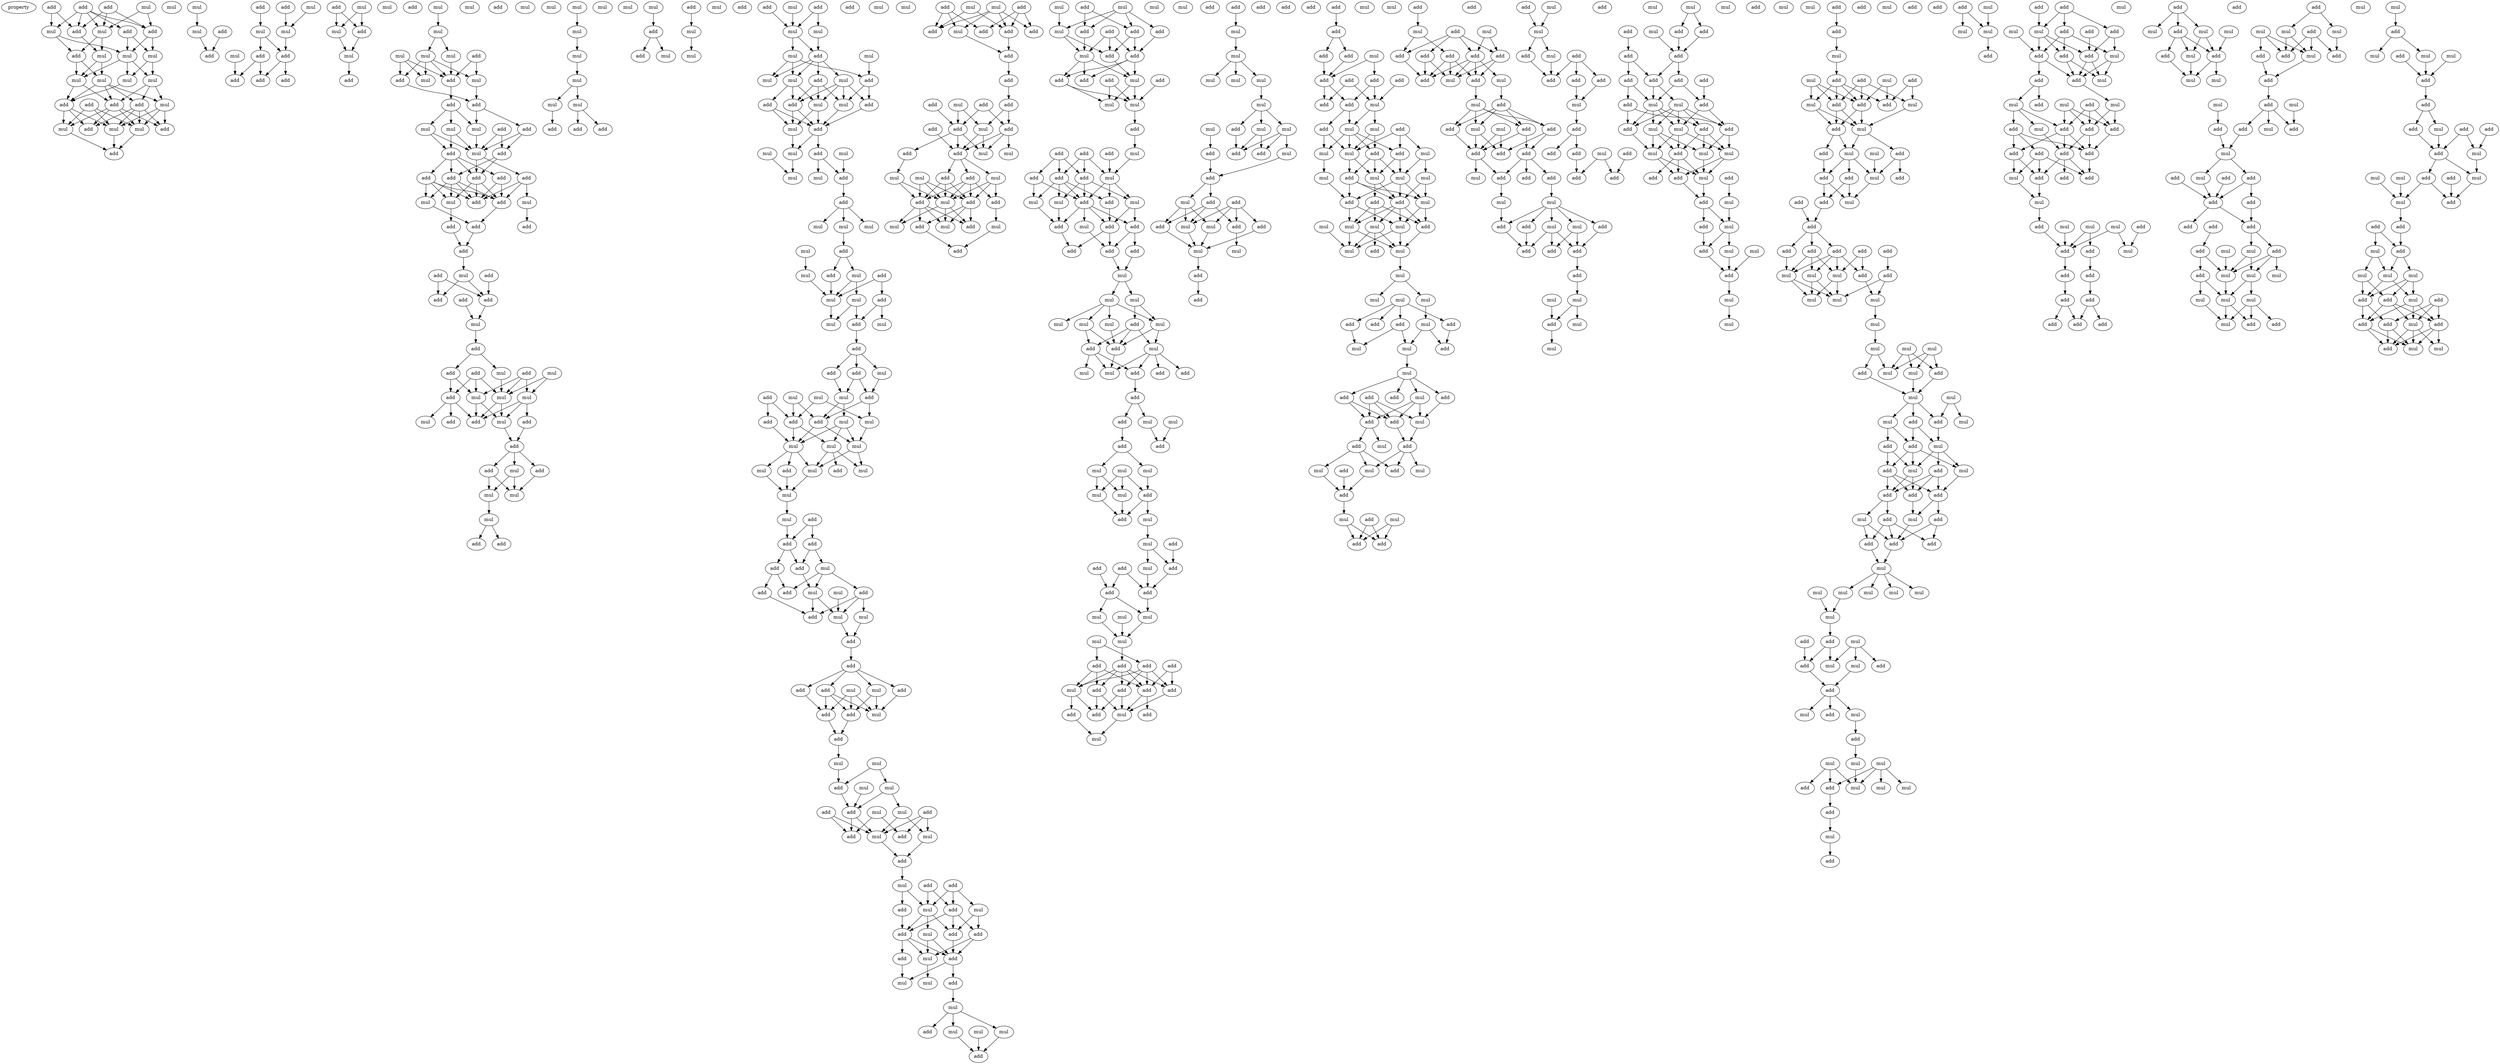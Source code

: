 digraph {
    node [fontcolor=black]
    property [mul=2,lf=1.8]
    0 [ label = mul ];
    1 [ label = mul ];
    2 [ label = add ];
    3 [ label = add ];
    4 [ label = add ];
    5 [ label = mul ];
    6 [ label = mul ];
    7 [ label = add ];
    8 [ label = add ];
    9 [ label = add ];
    10 [ label = add ];
    11 [ label = mul ];
    12 [ label = mul ];
    13 [ label = mul ];
    14 [ label = mul ];
    15 [ label = mul ];
    16 [ label = mul ];
    17 [ label = mul ];
    18 [ label = add ];
    19 [ label = add ];
    20 [ label = add ];
    21 [ label = mul ];
    22 [ label = add ];
    23 [ label = mul ];
    24 [ label = mul ];
    25 [ label = add ];
    26 [ label = mul ];
    27 [ label = add ];
    28 [ label = add ];
    29 [ label = mul ];
    30 [ label = add ];
    31 [ label = mul ];
    32 [ label = add ];
    33 [ label = mul ];
    34 [ label = add ];
    35 [ label = add ];
    36 [ label = mul ];
    37 [ label = mul ];
    38 [ label = add ];
    39 [ label = mul ];
    40 [ label = add ];
    41 [ label = add ];
    42 [ label = add ];
    43 [ label = add ];
    44 [ label = add ];
    45 [ label = mul ];
    46 [ label = mul ];
    47 [ label = add ];
    48 [ label = mul ];
    49 [ label = add ];
    50 [ label = mul ];
    51 [ label = add ];
    52 [ label = mul ];
    53 [ label = mul ];
    54 [ label = add ];
    55 [ label = mul ];
    56 [ label = mul ];
    57 [ label = mul ];
    58 [ label = add ];
    59 [ label = mul ];
    60 [ label = mul ];
    61 [ label = add ];
    62 [ label = add ];
    63 [ label = add ];
    64 [ label = mul ];
    65 [ label = mul ];
    66 [ label = add ];
    67 [ label = add ];
    68 [ label = mul ];
    69 [ label = add ];
    70 [ label = mul ];
    71 [ label = add ];
    72 [ label = add ];
    73 [ label = add ];
    74 [ label = add ];
    75 [ label = add ];
    76 [ label = add ];
    77 [ label = mul ];
    78 [ label = add ];
    79 [ label = mul ];
    80 [ label = mul ];
    81 [ label = add ];
    82 [ label = add ];
    83 [ label = add ];
    84 [ label = add ];
    85 [ label = add ];
    86 [ label = add ];
    87 [ label = add ];
    88 [ label = mul ];
    89 [ label = mul ];
    90 [ label = add ];
    91 [ label = add ];
    92 [ label = add ];
    93 [ label = add ];
    94 [ label = mul ];
    95 [ label = add ];
    96 [ label = add ];
    97 [ label = mul ];
    98 [ label = mul ];
    99 [ label = add ];
    100 [ label = add ];
    101 [ label = mul ];
    102 [ label = add ];
    103 [ label = mul ];
    104 [ label = mul ];
    105 [ label = add ];
    106 [ label = mul ];
    107 [ label = mul ];
    108 [ label = add ];
    109 [ label = add ];
    110 [ label = add ];
    111 [ label = add ];
    112 [ label = add ];
    113 [ label = mul ];
    114 [ label = mul ];
    115 [ label = mul ];
    116 [ label = mul ];
    117 [ label = mul ];
    118 [ label = add ];
    119 [ label = mul ];
    120 [ label = mul ];
    121 [ label = add ];
    122 [ label = mul ];
    123 [ label = mul ];
    124 [ label = mul ];
    125 [ label = mul ];
    126 [ label = mul ];
    127 [ label = add ];
    128 [ label = mul ];
    129 [ label = mul ];
    130 [ label = add ];
    131 [ label = add ];
    132 [ label = mul ];
    133 [ label = add ];
    134 [ label = add ];
    135 [ label = mul ];
    136 [ label = add ];
    137 [ label = mul ];
    138 [ label = mul ];
    139 [ label = mul ];
    140 [ label = add ];
    141 [ label = mul ];
    142 [ label = add ];
    143 [ label = add ];
    144 [ label = mul ];
    145 [ label = mul ];
    146 [ label = mul ];
    147 [ label = mul ];
    148 [ label = add ];
    149 [ label = mul ];
    150 [ label = mul ];
    151 [ label = add ];
    152 [ label = add ];
    153 [ label = mul ];
    154 [ label = add ];
    155 [ label = mul ];
    156 [ label = add ];
    157 [ label = mul ];
    158 [ label = add ];
    159 [ label = add ];
    160 [ label = mul ];
    161 [ label = mul ];
    162 [ label = mul ];
    163 [ label = mul ];
    164 [ label = add ];
    165 [ label = mul ];
    166 [ label = add ];
    167 [ label = add ];
    168 [ label = mul ];
    169 [ label = add ];
    170 [ label = mul ];
    171 [ label = mul ];
    172 [ label = mul ];
    173 [ label = mul ];
    174 [ label = mul ];
    175 [ label = add ];
    176 [ label = mul ];
    177 [ label = add ];
    178 [ label = mul ];
    179 [ label = add ];
    180 [ label = mul ];
    181 [ label = mul ];
    182 [ label = add ];
    183 [ label = mul ];
    184 [ label = mul ];
    185 [ label = add ];
    186 [ label = mul ];
    187 [ label = add ];
    188 [ label = add ];
    189 [ label = add ];
    190 [ label = mul ];
    191 [ label = mul ];
    192 [ label = add ];
    193 [ label = add ];
    194 [ label = mul ];
    195 [ label = mul ];
    196 [ label = mul ];
    197 [ label = add ];
    198 [ label = add ];
    199 [ label = add ];
    200 [ label = mul ];
    201 [ label = mul ];
    202 [ label = mul ];
    203 [ label = mul ];
    204 [ label = add ];
    205 [ label = add ];
    206 [ label = mul ];
    207 [ label = mul ];
    208 [ label = mul ];
    209 [ label = mul ];
    210 [ label = mul ];
    211 [ label = add ];
    212 [ label = add ];
    213 [ label = add ];
    214 [ label = add ];
    215 [ label = add ];
    216 [ label = mul ];
    217 [ label = mul ];
    218 [ label = add ];
    219 [ label = add ];
    220 [ label = mul ];
    221 [ label = add ];
    222 [ label = add ];
    223 [ label = mul ];
    224 [ label = mul ];
    225 [ label = add ];
    226 [ label = add ];
    227 [ label = add ];
    228 [ label = mul ];
    229 [ label = mul ];
    230 [ label = add ];
    231 [ label = add ];
    232 [ label = mul ];
    233 [ label = add ];
    234 [ label = add ];
    235 [ label = add ];
    236 [ label = mul ];
    237 [ label = mul ];
    238 [ label = mul ];
    239 [ label = add ];
    240 [ label = mul ];
    241 [ label = mul ];
    242 [ label = add ];
    243 [ label = add ];
    244 [ label = mul ];
    245 [ label = add ];
    246 [ label = add ];
    247 [ label = add ];
    248 [ label = mul ];
    249 [ label = mul ];
    250 [ label = add ];
    251 [ label = add ];
    252 [ label = mul ];
    253 [ label = add ];
    254 [ label = mul ];
    255 [ label = mul ];
    256 [ label = add ];
    257 [ label = add ];
    258 [ label = add ];
    259 [ label = mul ];
    260 [ label = add ];
    261 [ label = add ];
    262 [ label = mul ];
    263 [ label = add ];
    264 [ label = add ];
    265 [ label = add ];
    266 [ label = mul ];
    267 [ label = mul ];
    268 [ label = mul ];
    269 [ label = mul ];
    270 [ label = add ];
    271 [ label = mul ];
    272 [ label = mul ];
    273 [ label = add ];
    274 [ label = add ];
    275 [ label = mul ];
    276 [ label = mul ];
    277 [ label = add ];
    278 [ label = mul ];
    279 [ label = add ];
    280 [ label = add ];
    281 [ label = add ];
    282 [ label = add ];
    283 [ label = add ];
    284 [ label = add ];
    285 [ label = add ];
    286 [ label = add ];
    287 [ label = mul ];
    288 [ label = add ];
    289 [ label = add ];
    290 [ label = add ];
    291 [ label = add ];
    292 [ label = mul ];
    293 [ label = add ];
    294 [ label = mul ];
    295 [ label = add ];
    296 [ label = mul ];
    297 [ label = mul ];
    298 [ label = add ];
    299 [ label = mul ];
    300 [ label = mul ];
    301 [ label = add ];
    302 [ label = add ];
    303 [ label = add ];
    304 [ label = add ];
    305 [ label = mul ];
    306 [ label = mul ];
    307 [ label = mul ];
    308 [ label = add ];
    309 [ label = add ];
    310 [ label = mul ];
    311 [ label = add ];
    312 [ label = add ];
    313 [ label = mul ];
    314 [ label = mul ];
    315 [ label = add ];
    316 [ label = mul ];
    317 [ label = add ];
    318 [ label = add ];
    319 [ label = add ];
    320 [ label = add ];
    321 [ label = mul ];
    322 [ label = add ];
    323 [ label = add ];
    324 [ label = mul ];
    325 [ label = add ];
    326 [ label = add ];
    327 [ label = add ];
    328 [ label = mul ];
    329 [ label = mul ];
    330 [ label = add ];
    331 [ label = add ];
    332 [ label = add ];
    333 [ label = mul ];
    334 [ label = add ];
    335 [ label = add ];
    336 [ label = add ];
    337 [ label = add ];
    338 [ label = mul ];
    339 [ label = mul ];
    340 [ label = mul ];
    341 [ label = add ];
    342 [ label = mul ];
    343 [ label = add ];
    344 [ label = add ];
    345 [ label = add ];
    346 [ label = mul ];
    347 [ label = add ];
    348 [ label = add ];
    349 [ label = add ];
    350 [ label = add ];
    351 [ label = mul ];
    352 [ label = mul ];
    353 [ label = mul ];
    354 [ label = mul ];
    355 [ label = mul ];
    356 [ label = mul ];
    357 [ label = mul ];
    358 [ label = add ];
    359 [ label = add ];
    360 [ label = add ];
    361 [ label = mul ];
    362 [ label = add ];
    363 [ label = add ];
    364 [ label = add ];
    365 [ label = mul ];
    366 [ label = mul ];
    367 [ label = add ];
    368 [ label = mul ];
    369 [ label = mul ];
    370 [ label = mul ];
    371 [ label = mul ];
    372 [ label = add ];
    373 [ label = add ];
    374 [ label = add ];
    375 [ label = mul ];
    376 [ label = mul ];
    377 [ label = mul ];
    378 [ label = mul ];
    379 [ label = mul ];
    380 [ label = add ];
    381 [ label = mul ];
    382 [ label = add ];
    383 [ label = add ];
    384 [ label = mul ];
    385 [ label = add ];
    386 [ label = mul ];
    387 [ label = add ];
    388 [ label = add ];
    389 [ label = add ];
    390 [ label = add ];
    391 [ label = mul ];
    392 [ label = add ];
    393 [ label = mul ];
    394 [ label = mul ];
    395 [ label = mul ];
    396 [ label = mul ];
    397 [ label = add ];
    398 [ label = add ];
    399 [ label = add ];
    400 [ label = add ];
    401 [ label = add ];
    402 [ label = add ];
    403 [ label = mul ];
    404 [ label = add ];
    405 [ label = add ];
    406 [ label = add ];
    407 [ label = add ];
    408 [ label = add ];
    409 [ label = mul ];
    410 [ label = add ];
    411 [ label = mul ];
    412 [ label = mul ];
    413 [ label = mul ];
    414 [ label = add ];
    415 [ label = mul ];
    416 [ label = mul ];
    417 [ label = add ];
    418 [ label = mul ];
    419 [ label = mul ];
    420 [ label = mul ];
    421 [ label = add ];
    422 [ label = mul ];
    423 [ label = mul ];
    424 [ label = mul ];
    425 [ label = add ];
    426 [ label = add ];
    427 [ label = add ];
    428 [ label = add ];
    429 [ label = add ];
    430 [ label = add ];
    431 [ label = mul ];
    432 [ label = add ];
    433 [ label = mul ];
    434 [ label = add ];
    435 [ label = add ];
    436 [ label = add ];
    437 [ label = mul ];
    438 [ label = mul ];
    439 [ label = mul ];
    440 [ label = add ];
    441 [ label = add ];
    442 [ label = add ];
    443 [ label = add ];
    444 [ label = add ];
    445 [ label = add ];
    446 [ label = mul ];
    447 [ label = add ];
    448 [ label = add ];
    449 [ label = add ];
    450 [ label = add ];
    451 [ label = add ];
    452 [ label = add ];
    453 [ label = mul ];
    454 [ label = add ];
    455 [ label = mul ];
    456 [ label = add ];
    457 [ label = mul ];
    458 [ label = mul ];
    459 [ label = mul ];
    460 [ label = add ];
    461 [ label = add ];
    462 [ label = mul ];
    463 [ label = add ];
    464 [ label = mul ];
    465 [ label = mul ];
    466 [ label = mul ];
    467 [ label = mul ];
    468 [ label = add ];
    469 [ label = add ];
    470 [ label = add ];
    471 [ label = mul ];
    472 [ label = mul ];
    473 [ label = mul ];
    474 [ label = mul ];
    475 [ label = mul ];
    476 [ label = add ];
    477 [ label = mul ];
    478 [ label = add ];
    479 [ label = mul ];
    480 [ label = mul ];
    481 [ label = mul ];
    482 [ label = mul ];
    483 [ label = mul ];
    484 [ label = mul ];
    485 [ label = mul ];
    486 [ label = mul ];
    487 [ label = add ];
    488 [ label = add ];
    489 [ label = add ];
    490 [ label = add ];
    491 [ label = mul ];
    492 [ label = mul ];
    493 [ label = add ];
    494 [ label = mul ];
    495 [ label = add ];
    496 [ label = add ];
    497 [ label = add ];
    498 [ label = add ];
    499 [ label = mul ];
    500 [ label = add ];
    501 [ label = add ];
    502 [ label = mul ];
    503 [ label = add ];
    504 [ label = add ];
    505 [ label = mul ];
    506 [ label = mul ];
    507 [ label = mul ];
    508 [ label = add ];
    509 [ label = add ];
    510 [ label = mul ];
    511 [ label = add ];
    512 [ label = mul ];
    513 [ label = add ];
    514 [ label = mul ];
    515 [ label = add ];
    516 [ label = add ];
    517 [ label = add ];
    518 [ label = mul ];
    519 [ label = add ];
    520 [ label = mul ];
    521 [ label = add ];
    522 [ label = add ];
    523 [ label = add ];
    524 [ label = add ];
    525 [ label = add ];
    526 [ label = add ];
    527 [ label = mul ];
    528 [ label = mul ];
    529 [ label = add ];
    530 [ label = add ];
    531 [ label = mul ];
    532 [ label = add ];
    533 [ label = mul ];
    534 [ label = add ];
    535 [ label = mul ];
    536 [ label = add ];
    537 [ label = add ];
    538 [ label = add ];
    539 [ label = add ];
    540 [ label = add ];
    541 [ label = add ];
    542 [ label = add ];
    543 [ label = mul ];
    544 [ label = add ];
    545 [ label = mul ];
    546 [ label = mul ];
    547 [ label = add ];
    548 [ label = mul ];
    549 [ label = add ];
    550 [ label = add ];
    551 [ label = mul ];
    552 [ label = add ];
    553 [ label = add ];
    554 [ label = add ];
    555 [ label = add ];
    556 [ label = mul ];
    557 [ label = mul ];
    558 [ label = add ];
    559 [ label = add ];
    560 [ label = mul ];
    561 [ label = mul ];
    562 [ label = mul ];
    563 [ label = mul ];
    564 [ label = add ];
    565 [ label = add ];
    566 [ label = mul ];
    567 [ label = add ];
    568 [ label = add ];
    569 [ label = add ];
    570 [ label = add ];
    571 [ label = mul ];
    572 [ label = add ];
    573 [ label = mul ];
    574 [ label = add ];
    575 [ label = add ];
    576 [ label = mul ];
    577 [ label = add ];
    578 [ label = add ];
    579 [ label = add ];
    580 [ label = mul ];
    581 [ label = add ];
    582 [ label = mul ];
    583 [ label = add ];
    584 [ label = mul ];
    585 [ label = add ];
    586 [ label = add ];
    587 [ label = add ];
    588 [ label = add ];
    589 [ label = add ];
    590 [ label = add ];
    591 [ label = add ];
    592 [ label = add ];
    593 [ label = add ];
    594 [ label = mul ];
    595 [ label = mul ];
    596 [ label = add ];
    597 [ label = mul ];
    598 [ label = mul ];
    599 [ label = add ];
    600 [ label = add ];
    601 [ label = mul ];
    602 [ label = mul ];
    603 [ label = add ];
    604 [ label = mul ];
    605 [ label = mul ];
    606 [ label = add ];
    607 [ label = add ];
    608 [ label = add ];
    609 [ label = add ];
    610 [ label = mul ];
    611 [ label = mul ];
    612 [ label = add ];
    613 [ label = add ];
    614 [ label = mul ];
    615 [ label = add ];
    616 [ label = mul ];
    617 [ label = add ];
    618 [ label = mul ];
    619 [ label = mul ];
    620 [ label = add ];
    621 [ label = mul ];
    622 [ label = mul ];
    623 [ label = add ];
    624 [ label = mul ];
    625 [ label = add ];
    626 [ label = add ];
    627 [ label = mul ];
    628 [ label = mul ];
    629 [ label = add ];
    630 [ label = add ];
    631 [ label = add ];
    632 [ label = mul ];
    633 [ label = mul ];
    634 [ label = add ];
    635 [ label = add ];
    636 [ label = mul ];
    637 [ label = mul ];
    638 [ label = add ];
    639 [ label = add ];
    640 [ label = mul ];
    641 [ label = add ];
    642 [ label = add ];
    643 [ label = add ];
    644 [ label = mul ];
    645 [ label = add ];
    646 [ label = mul ];
    647 [ label = add ];
    648 [ label = add ];
    649 [ label = add ];
    650 [ label = add ];
    651 [ label = add ];
    652 [ label = add ];
    653 [ label = add ];
    654 [ label = mul ];
    655 [ label = mul ];
    656 [ label = mul ];
    657 [ label = add ];
    658 [ label = add ];
    659 [ label = mul ];
    660 [ label = mul ];
    661 [ label = mul ];
    662 [ label = mul ];
    663 [ label = mul ];
    664 [ label = mul ];
    665 [ label = add ];
    666 [ label = mul ];
    667 [ label = add ];
    668 [ label = mul ];
    669 [ label = add ];
    670 [ label = mul ];
    671 [ label = mul ];
    672 [ label = mul ];
    673 [ label = add ];
    674 [ label = mul ];
    675 [ label = mul ];
    676 [ label = add ];
    677 [ label = add ];
    678 [ label = mul ];
    679 [ label = add ];
    680 [ label = mul ];
    681 [ label = mul ];
    682 [ label = add ];
    683 [ label = add ];
    684 [ label = add ];
    685 [ label = add ];
    686 [ label = add ];
    687 [ label = mul ];
    688 [ label = mul ];
    689 [ label = add ];
    690 [ label = add ];
    691 [ label = mul ];
    692 [ label = add ];
    693 [ label = add ];
    694 [ label = add ];
    695 [ label = mul ];
    696 [ label = mul ];
    697 [ label = mul ];
    698 [ label = mul ];
    699 [ label = mul ];
    700 [ label = mul ];
    701 [ label = mul ];
    702 [ label = add ];
    703 [ label = add ];
    704 [ label = mul ];
    705 [ label = add ];
    706 [ label = mul ];
    707 [ label = add ];
    708 [ label = add ];
    709 [ label = mul ];
    710 [ label = add ];
    711 [ label = add ];
    712 [ label = mul ];
    713 [ label = add ];
    714 [ label = mul ];
    715 [ label = add ];
    716 [ label = mul ];
    717 [ label = mul ];
    718 [ label = mul ];
    719 [ label = mul ];
    720 [ label = mul ];
    721 [ label = mul ];
    722 [ label = add ];
    723 [ label = add ];
    724 [ label = add ];
    725 [ label = add ];
    726 [ label = mul ];
    727 [ label = mul ];
    728 [ label = mul ];
    729 [ label = mul ];
    730 [ label = add ];
    731 [ label = add ];
    732 [ label = add ];
    733 [ label = add ];
    734 [ label = add ];
    735 [ label = mul ];
    736 [ label = add ];
    737 [ label = mul ];
    738 [ label = add ];
    739 [ label = add ];
    740 [ label = mul ];
    741 [ label = add ];
    742 [ label = add ];
    743 [ label = add ];
    744 [ label = mul ];
    745 [ label = add ];
    746 [ label = add ];
    747 [ label = mul ];
    748 [ label = mul ];
    749 [ label = mul ];
    750 [ label = add ];
    751 [ label = add ];
    752 [ label = add ];
    753 [ label = mul ];
    754 [ label = add ];
    755 [ label = add ];
    756 [ label = add ];
    757 [ label = add ];
    758 [ label = add ];
    759 [ label = add ];
    760 [ label = add ];
    761 [ label = mul ];
    762 [ label = add ];
    763 [ label = add ];
    764 [ label = mul ];
    765 [ label = mul ];
    766 [ label = mul ];
    767 [ label = add ];
    768 [ label = mul ];
    769 [ label = add ];
    770 [ label = add ];
    771 [ label = mul ];
    772 [ label = add ];
    773 [ label = add ];
    774 [ label = add ];
    775 [ label = add ];
    776 [ label = add ];
    777 [ label = add ];
    778 [ label = add ];
    779 [ label = mul ];
    780 [ label = add ];
    781 [ label = add ];
    782 [ label = mul ];
    783 [ label = mul ];
    784 [ label = add ];
    785 [ label = mul ];
    786 [ label = mul ];
    787 [ label = add ];
    788 [ label = add ];
    789 [ label = mul ];
    790 [ label = mul ];
    791 [ label = add ];
    792 [ label = add ];
    793 [ label = mul ];
    794 [ label = mul ];
    795 [ label = add ];
    796 [ label = mul ];
    797 [ label = add ];
    798 [ label = add ];
    799 [ label = add ];
    800 [ label = mul ];
    801 [ label = add ];
    802 [ label = mul ];
    803 [ label = add ];
    804 [ label = mul ];
    805 [ label = add ];
    806 [ label = add ];
    807 [ label = mul ];
    808 [ label = add ];
    809 [ label = mul ];
    810 [ label = add ];
    811 [ label = mul ];
    812 [ label = add ];
    813 [ label = add ];
    814 [ label = add ];
    815 [ label = add ];
    816 [ label = add ];
    817 [ label = add ];
    818 [ label = add ];
    819 [ label = mul ];
    820 [ label = add ];
    821 [ label = add ];
    822 [ label = mul ];
    823 [ label = mul ];
    824 [ label = mul ];
    825 [ label = mul ];
    826 [ label = add ];
    827 [ label = mul ];
    828 [ label = mul ];
    829 [ label = mul ];
    830 [ label = mul ];
    831 [ label = mul ];
    832 [ label = add ];
    833 [ label = mul ];
    834 [ label = add ];
    835 [ label = add ];
    836 [ label = mul ];
    837 [ label = add ];
    838 [ label = mul ];
    839 [ label = mul ];
    840 [ label = add ];
    841 [ label = add ];
    842 [ label = add ];
    843 [ label = add ];
    844 [ label = add ];
    845 [ label = mul ];
    846 [ label = add ];
    847 [ label = mul ];
    848 [ label = add ];
    849 [ label = mul ];
    850 [ label = add ];
    851 [ label = mul ];
    852 [ label = mul ];
    853 [ label = mul ];
    854 [ label = add ];
    855 [ label = add ];
    856 [ label = add ];
    857 [ label = mul ];
    858 [ label = add ];
    859 [ label = mul ];
    860 [ label = mul ];
    861 [ label = mul ];
    862 [ label = add ];
    863 [ label = mul ];
    864 [ label = add ];
    865 [ label = add ];
    866 [ label = add ];
    867 [ label = mul ];
    868 [ label = add ];
    869 [ label = add ];
    870 [ label = add ];
    871 [ label = mul ];
    872 [ label = mul ];
    0 -> 6 [ name = 0 ];
    0 -> 7 [ name = 1 ];
    2 -> 5 [ name = 2 ];
    2 -> 8 [ name = 3 ];
    3 -> 6 [ name = 4 ];
    3 -> 7 [ name = 5 ];
    3 -> 8 [ name = 6 ];
    4 -> 5 [ name = 7 ];
    4 -> 6 [ name = 8 ];
    4 -> 7 [ name = 9 ];
    4 -> 8 [ name = 10 ];
    4 -> 9 [ name = 11 ];
    5 -> 10 [ name = 12 ];
    5 -> 12 [ name = 13 ];
    6 -> 10 [ name = 14 ];
    6 -> 11 [ name = 15 ];
    7 -> 12 [ name = 16 ];
    7 -> 13 [ name = 17 ];
    8 -> 11 [ name = 18 ];
    9 -> 12 [ name = 19 ];
    9 -> 13 [ name = 20 ];
    10 -> 15 [ name = 21 ];
    10 -> 17 [ name = 22 ];
    11 -> 15 [ name = 23 ];
    11 -> 17 [ name = 24 ];
    12 -> 14 [ name = 25 ];
    12 -> 15 [ name = 26 ];
    12 -> 16 [ name = 27 ];
    13 -> 14 [ name = 28 ];
    13 -> 16 [ name = 29 ];
    14 -> 22 [ name = 30 ];
    15 -> 19 [ name = 31 ];
    15 -> 22 [ name = 32 ];
    16 -> 19 [ name = 33 ];
    16 -> 20 [ name = 34 ];
    16 -> 21 [ name = 35 ];
    17 -> 19 [ name = 36 ];
    17 -> 20 [ name = 37 ];
    17 -> 21 [ name = 38 ];
    17 -> 22 [ name = 39 ];
    18 -> 23 [ name = 40 ];
    18 -> 24 [ name = 41 ];
    18 -> 26 [ name = 42 ];
    19 -> 23 [ name = 43 ];
    19 -> 24 [ name = 44 ];
    19 -> 25 [ name = 45 ];
    19 -> 27 [ name = 46 ];
    20 -> 24 [ name = 47 ];
    20 -> 25 [ name = 48 ];
    20 -> 26 [ name = 49 ];
    20 -> 27 [ name = 50 ];
    21 -> 24 [ name = 51 ];
    21 -> 25 [ name = 52 ];
    21 -> 26 [ name = 53 ];
    22 -> 23 [ name = 54 ];
    22 -> 26 [ name = 55 ];
    22 -> 27 [ name = 56 ];
    23 -> 28 [ name = 57 ];
    24 -> 28 [ name = 58 ];
    26 -> 28 [ name = 59 ];
    29 -> 31 [ name = 60 ];
    30 -> 34 [ name = 61 ];
    31 -> 34 [ name = 62 ];
    32 -> 36 [ name = 63 ];
    33 -> 37 [ name = 64 ];
    35 -> 37 [ name = 65 ];
    36 -> 38 [ name = 66 ];
    36 -> 40 [ name = 67 ];
    37 -> 38 [ name = 68 ];
    38 -> 41 [ name = 69 ];
    38 -> 42 [ name = 70 ];
    39 -> 43 [ name = 71 ];
    40 -> 41 [ name = 72 ];
    40 -> 43 [ name = 73 ];
    44 -> 46 [ name = 74 ];
    44 -> 47 [ name = 75 ];
    45 -> 46 [ name = 76 ];
    45 -> 47 [ name = 77 ];
    46 -> 48 [ name = 78 ];
    47 -> 48 [ name = 79 ];
    48 -> 49 [ name = 80 ];
    52 -> 53 [ name = 81 ];
    53 -> 55 [ name = 82 ];
    53 -> 57 [ name = 83 ];
    54 -> 59 [ name = 84 ];
    54 -> 61 [ name = 85 ];
    55 -> 61 [ name = 86 ];
    56 -> 58 [ name = 87 ];
    56 -> 60 [ name = 88 ];
    56 -> 61 [ name = 89 ];
    57 -> 58 [ name = 90 ];
    57 -> 59 [ name = 91 ];
    57 -> 60 [ name = 92 ];
    57 -> 61 [ name = 93 ];
    58 -> 62 [ name = 94 ];
    59 -> 62 [ name = 95 ];
    61 -> 63 [ name = 96 ];
    62 -> 65 [ name = 97 ];
    62 -> 67 [ name = 98 ];
    63 -> 64 [ name = 99 ];
    63 -> 65 [ name = 100 ];
    63 -> 68 [ name = 101 ];
    64 -> 70 [ name = 102 ];
    64 -> 71 [ name = 103 ];
    65 -> 70 [ name = 104 ];
    66 -> 69 [ name = 105 ];
    66 -> 70 [ name = 106 ];
    67 -> 69 [ name = 107 ];
    67 -> 70 [ name = 108 ];
    68 -> 70 [ name = 109 ];
    68 -> 71 [ name = 110 ];
    69 -> 73 [ name = 111 ];
    69 -> 75 [ name = 112 ];
    70 -> 72 [ name = 113 ];
    70 -> 75 [ name = 114 ];
    71 -> 73 [ name = 115 ];
    71 -> 74 [ name = 116 ];
    71 -> 75 [ name = 117 ];
    71 -> 76 [ name = 118 ];
    72 -> 77 [ name = 119 ];
    72 -> 78 [ name = 120 ];
    72 -> 81 [ name = 121 ];
    73 -> 78 [ name = 122 ];
    73 -> 79 [ name = 123 ];
    73 -> 80 [ name = 124 ];
    73 -> 81 [ name = 125 ];
    74 -> 78 [ name = 126 ];
    74 -> 79 [ name = 127 ];
    74 -> 80 [ name = 128 ];
    74 -> 81 [ name = 129 ];
    75 -> 78 [ name = 130 ];
    75 -> 80 [ name = 131 ];
    75 -> 81 [ name = 132 ];
    76 -> 78 [ name = 133 ];
    76 -> 81 [ name = 134 ];
    77 -> 83 [ name = 135 ];
    79 -> 84 [ name = 136 ];
    80 -> 82 [ name = 137 ];
    81 -> 84 [ name = 138 ];
    82 -> 85 [ name = 139 ];
    84 -> 85 [ name = 140 ];
    85 -> 88 [ name = 141 ];
    86 -> 93 [ name = 142 ];
    87 -> 92 [ name = 143 ];
    87 -> 93 [ name = 144 ];
    88 -> 92 [ name = 145 ];
    88 -> 93 [ name = 146 ];
    90 -> 94 [ name = 147 ];
    93 -> 94 [ name = 148 ];
    94 -> 95 [ name = 149 ];
    95 -> 96 [ name = 150 ];
    95 -> 97 [ name = 151 ];
    96 -> 101 [ name = 152 ];
    96 -> 102 [ name = 153 ];
    97 -> 104 [ name = 154 ];
    98 -> 103 [ name = 155 ];
    98 -> 104 [ name = 156 ];
    99 -> 101 [ name = 157 ];
    99 -> 103 [ name = 158 ];
    99 -> 104 [ name = 159 ];
    100 -> 101 [ name = 160 ];
    100 -> 102 [ name = 161 ];
    100 -> 104 [ name = 162 ];
    101 -> 105 [ name = 163 ];
    101 -> 106 [ name = 164 ];
    102 -> 105 [ name = 165 ];
    102 -> 107 [ name = 166 ];
    102 -> 108 [ name = 167 ];
    103 -> 105 [ name = 168 ];
    103 -> 106 [ name = 169 ];
    103 -> 109 [ name = 170 ];
    104 -> 105 [ name = 171 ];
    104 -> 106 [ name = 172 ];
    106 -> 110 [ name = 173 ];
    109 -> 110 [ name = 174 ];
    110 -> 111 [ name = 175 ];
    110 -> 112 [ name = 176 ];
    110 -> 113 [ name = 177 ];
    111 -> 115 [ name = 178 ];
    111 -> 116 [ name = 179 ];
    112 -> 116 [ name = 180 ];
    113 -> 115 [ name = 181 ];
    113 -> 116 [ name = 182 ];
    115 -> 117 [ name = 183 ];
    117 -> 118 [ name = 184 ];
    117 -> 121 [ name = 185 ];
    120 -> 122 [ name = 186 ];
    122 -> 123 [ name = 187 ];
    123 -> 124 [ name = 188 ];
    124 -> 125 [ name = 189 ];
    124 -> 126 [ name = 190 ];
    125 -> 130 [ name = 191 ];
    126 -> 127 [ name = 192 ];
    126 -> 131 [ name = 193 ];
    132 -> 133 [ name = 194 ];
    133 -> 134 [ name = 195 ];
    133 -> 135 [ name = 196 ];
    136 -> 138 [ name = 197 ];
    138 -> 139 [ name = 198 ];
    141 -> 145 [ name = 199 ];
    142 -> 144 [ name = 200 ];
    142 -> 145 [ name = 201 ];
    143 -> 145 [ name = 202 ];
    144 -> 148 [ name = 203 ];
    145 -> 147 [ name = 204 ];
    145 -> 148 [ name = 205 ];
    146 -> 152 [ name = 206 ];
    147 -> 149 [ name = 207 ];
    147 -> 150 [ name = 208 ];
    147 -> 152 [ name = 209 ];
    148 -> 149 [ name = 210 ];
    148 -> 150 [ name = 211 ];
    148 -> 151 [ name = 212 ];
    148 -> 153 [ name = 213 ];
    149 -> 154 [ name = 214 ];
    149 -> 156 [ name = 215 ];
    149 -> 157 [ name = 216 ];
    151 -> 154 [ name = 217 ];
    151 -> 155 [ name = 218 ];
    151 -> 157 [ name = 219 ];
    152 -> 155 [ name = 220 ];
    152 -> 158 [ name = 221 ];
    153 -> 154 [ name = 222 ];
    153 -> 155 [ name = 223 ];
    153 -> 157 [ name = 224 ];
    153 -> 158 [ name = 225 ];
    154 -> 159 [ name = 226 ];
    154 -> 160 [ name = 227 ];
    155 -> 159 [ name = 228 ];
    156 -> 159 [ name = 229 ];
    156 -> 160 [ name = 230 ];
    157 -> 159 [ name = 231 ];
    157 -> 160 [ name = 232 ];
    158 -> 159 [ name = 233 ];
    159 -> 163 [ name = 234 ];
    159 -> 164 [ name = 235 ];
    160 -> 163 [ name = 236 ];
    161 -> 168 [ name = 237 ];
    162 -> 167 [ name = 238 ];
    163 -> 168 [ name = 239 ];
    164 -> 165 [ name = 240 ];
    164 -> 167 [ name = 241 ];
    167 -> 169 [ name = 242 ];
    169 -> 170 [ name = 243 ];
    169 -> 171 [ name = 244 ];
    169 -> 174 [ name = 245 ];
    171 -> 175 [ name = 246 ];
    175 -> 178 [ name = 247 ];
    175 -> 179 [ name = 248 ];
    176 -> 180 [ name = 249 ];
    177 -> 181 [ name = 250 ];
    177 -> 182 [ name = 251 ];
    178 -> 181 [ name = 252 ];
    178 -> 183 [ name = 253 ];
    179 -> 181 [ name = 254 ];
    180 -> 181 [ name = 255 ];
    181 -> 184 [ name = 256 ];
    182 -> 185 [ name = 257 ];
    182 -> 186 [ name = 258 ];
    183 -> 184 [ name = 259 ];
    183 -> 185 [ name = 260 ];
    185 -> 187 [ name = 261 ];
    187 -> 188 [ name = 262 ];
    187 -> 189 [ name = 263 ];
    187 -> 190 [ name = 264 ];
    188 -> 191 [ name = 265 ];
    188 -> 193 [ name = 266 ];
    189 -> 191 [ name = 267 ];
    190 -> 193 [ name = 268 ];
    191 -> 199 [ name = 269 ];
    191 -> 200 [ name = 270 ];
    192 -> 197 [ name = 271 ];
    192 -> 198 [ name = 272 ];
    193 -> 196 [ name = 273 ];
    193 -> 199 [ name = 274 ];
    194 -> 196 [ name = 275 ];
    194 -> 197 [ name = 276 ];
    195 -> 197 [ name = 277 ];
    195 -> 199 [ name = 278 ];
    196 -> 202 [ name = 279 ];
    197 -> 201 [ name = 280 ];
    197 -> 203 [ name = 281 ];
    198 -> 203 [ name = 282 ];
    199 -> 202 [ name = 283 ];
    199 -> 203 [ name = 284 ];
    200 -> 201 [ name = 285 ];
    200 -> 202 [ name = 286 ];
    200 -> 203 [ name = 287 ];
    201 -> 204 [ name = 288 ];
    201 -> 206 [ name = 289 ];
    201 -> 208 [ name = 290 ];
    202 -> 206 [ name = 291 ];
    202 -> 208 [ name = 292 ];
    203 -> 205 [ name = 293 ];
    203 -> 206 [ name = 294 ];
    203 -> 207 [ name = 295 ];
    205 -> 209 [ name = 296 ];
    206 -> 209 [ name = 297 ];
    207 -> 209 [ name = 298 ];
    209 -> 210 [ name = 299 ];
    210 -> 212 [ name = 300 ];
    211 -> 212 [ name = 301 ];
    211 -> 213 [ name = 302 ];
    212 -> 214 [ name = 303 ];
    212 -> 215 [ name = 304 ];
    213 -> 215 [ name = 305 ];
    213 -> 216 [ name = 306 ];
    214 -> 219 [ name = 307 ];
    214 -> 221 [ name = 308 ];
    215 -> 217 [ name = 309 ];
    216 -> 217 [ name = 310 ];
    216 -> 218 [ name = 311 ];
    216 -> 221 [ name = 312 ];
    217 -> 222 [ name = 313 ];
    217 -> 224 [ name = 314 ];
    218 -> 222 [ name = 315 ];
    218 -> 223 [ name = 316 ];
    218 -> 224 [ name = 317 ];
    219 -> 222 [ name = 318 ];
    220 -> 224 [ name = 319 ];
    223 -> 225 [ name = 320 ];
    224 -> 225 [ name = 321 ];
    225 -> 226 [ name = 322 ];
    226 -> 227 [ name = 323 ];
    226 -> 229 [ name = 324 ];
    226 -> 230 [ name = 325 ];
    226 -> 231 [ name = 326 ];
    227 -> 234 [ name = 327 ];
    228 -> 232 [ name = 328 ];
    228 -> 233 [ name = 329 ];
    228 -> 234 [ name = 330 ];
    229 -> 232 [ name = 331 ];
    229 -> 233 [ name = 332 ];
    230 -> 232 [ name = 333 ];
    230 -> 233 [ name = 334 ];
    230 -> 234 [ name = 335 ];
    231 -> 232 [ name = 336 ];
    233 -> 235 [ name = 337 ];
    234 -> 235 [ name = 338 ];
    235 -> 237 [ name = 339 ];
    236 -> 238 [ name = 340 ];
    236 -> 239 [ name = 341 ];
    237 -> 239 [ name = 342 ];
    238 -> 241 [ name = 343 ];
    238 -> 242 [ name = 344 ];
    239 -> 242 [ name = 345 ];
    240 -> 242 [ name = 346 ];
    241 -> 248 [ name = 347 ];
    241 -> 249 [ name = 348 ];
    242 -> 247 [ name = 349 ];
    242 -> 249 [ name = 350 ];
    243 -> 247 [ name = 351 ];
    243 -> 249 [ name = 352 ];
    244 -> 246 [ name = 353 ];
    244 -> 247 [ name = 354 ];
    245 -> 246 [ name = 355 ];
    245 -> 248 [ name = 356 ];
    245 -> 249 [ name = 357 ];
    248 -> 250 [ name = 358 ];
    249 -> 250 [ name = 359 ];
    250 -> 252 [ name = 360 ];
    251 -> 254 [ name = 361 ];
    251 -> 256 [ name = 362 ];
    252 -> 254 [ name = 363 ];
    252 -> 257 [ name = 364 ];
    253 -> 254 [ name = 365 ];
    253 -> 255 [ name = 366 ];
    253 -> 256 [ name = 367 ];
    254 -> 258 [ name = 368 ];
    254 -> 259 [ name = 369 ];
    254 -> 261 [ name = 370 ];
    255 -> 260 [ name = 371 ];
    255 -> 261 [ name = 372 ];
    256 -> 258 [ name = 373 ];
    256 -> 260 [ name = 374 ];
    256 -> 261 [ name = 375 ];
    257 -> 258 [ name = 376 ];
    258 -> 262 [ name = 377 ];
    258 -> 263 [ name = 378 ];
    258 -> 264 [ name = 379 ];
    259 -> 262 [ name = 380 ];
    259 -> 264 [ name = 381 ];
    260 -> 262 [ name = 382 ];
    260 -> 264 [ name = 383 ];
    261 -> 264 [ name = 384 ];
    262 -> 267 [ name = 385 ];
    263 -> 266 [ name = 386 ];
    264 -> 265 [ name = 387 ];
    264 -> 266 [ name = 388 ];
    265 -> 268 [ name = 389 ];
    268 -> 269 [ name = 390 ];
    268 -> 270 [ name = 391 ];
    268 -> 272 [ name = 392 ];
    269 -> 273 [ name = 393 ];
    271 -> 273 [ name = 394 ];
    272 -> 273 [ name = 395 ];
    274 -> 278 [ name = 396 ];
    274 -> 281 [ name = 397 ];
    274 -> 282 [ name = 398 ];
    275 -> 278 [ name = 399 ];
    275 -> 279 [ name = 400 ];
    275 -> 280 [ name = 401 ];
    275 -> 281 [ name = 402 ];
    276 -> 280 [ name = 403 ];
    276 -> 281 [ name = 404 ];
    277 -> 279 [ name = 405 ];
    277 -> 280 [ name = 406 ];
    277 -> 282 [ name = 407 ];
    278 -> 283 [ name = 408 ];
    280 -> 283 [ name = 409 ];
    283 -> 284 [ name = 410 ];
    284 -> 285 [ name = 411 ];
    285 -> 289 [ name = 412 ];
    285 -> 292 [ name = 413 ];
    286 -> 291 [ name = 414 ];
    287 -> 291 [ name = 415 ];
    287 -> 292 [ name = 416 ];
    288 -> 289 [ name = 417 ];
    288 -> 291 [ name = 418 ];
    289 -> 293 [ name = 419 ];
    289 -> 294 [ name = 420 ];
    289 -> 296 [ name = 421 ];
    290 -> 293 [ name = 422 ];
    291 -> 293 [ name = 423 ];
    291 -> 294 [ name = 424 ];
    291 -> 295 [ name = 425 ];
    292 -> 293 [ name = 426 ];
    292 -> 294 [ name = 427 ];
    293 -> 298 [ name = 428 ];
    293 -> 299 [ name = 429 ];
    293 -> 301 [ name = 430 ];
    295 -> 297 [ name = 431 ];
    297 -> 302 [ name = 432 ];
    297 -> 305 [ name = 433 ];
    298 -> 302 [ name = 434 ];
    298 -> 303 [ name = 435 ];
    298 -> 305 [ name = 436 ];
    299 -> 303 [ name = 437 ];
    299 -> 304 [ name = 438 ];
    299 -> 305 [ name = 439 ];
    300 -> 302 [ name = 440 ];
    300 -> 303 [ name = 441 ];
    300 -> 305 [ name = 442 ];
    301 -> 302 [ name = 443 ];
    301 -> 303 [ name = 444 ];
    301 -> 304 [ name = 445 ];
    301 -> 305 [ name = 446 ];
    302 -> 306 [ name = 447 ];
    302 -> 307 [ name = 448 ];
    302 -> 308 [ name = 449 ];
    302 -> 309 [ name = 450 ];
    303 -> 306 [ name = 451 ];
    303 -> 308 [ name = 452 ];
    303 -> 309 [ name = 453 ];
    304 -> 310 [ name = 454 ];
    305 -> 306 [ name = 455 ];
    305 -> 307 [ name = 456 ];
    305 -> 309 [ name = 457 ];
    308 -> 311 [ name = 458 ];
    310 -> 311 [ name = 459 ];
    312 -> 317 [ name = 460 ];
    312 -> 318 [ name = 461 ];
    313 -> 315 [ name = 462 ];
    313 -> 316 [ name = 463 ];
    313 -> 317 [ name = 464 ];
    313 -> 318 [ name = 465 ];
    314 -> 316 [ name = 466 ];
    315 -> 322 [ name = 467 ];
    316 -> 320 [ name = 468 ];
    316 -> 321 [ name = 469 ];
    317 -> 320 [ name = 470 ];
    317 -> 322 [ name = 471 ];
    318 -> 321 [ name = 472 ];
    319 -> 320 [ name = 473 ];
    319 -> 321 [ name = 474 ];
    319 -> 322 [ name = 475 ];
    320 -> 324 [ name = 476 ];
    321 -> 323 [ name = 477 ];
    321 -> 324 [ name = 478 ];
    321 -> 326 [ name = 479 ];
    322 -> 323 [ name = 480 ];
    322 -> 324 [ name = 481 ];
    322 -> 326 [ name = 482 ];
    323 -> 328 [ name = 483 ];
    323 -> 329 [ name = 484 ];
    324 -> 328 [ name = 485 ];
    324 -> 329 [ name = 486 ];
    325 -> 328 [ name = 487 ];
    325 -> 329 [ name = 488 ];
    327 -> 328 [ name = 489 ];
    328 -> 330 [ name = 490 ];
    330 -> 333 [ name = 491 ];
    331 -> 335 [ name = 492 ];
    331 -> 336 [ name = 493 ];
    331 -> 338 [ name = 494 ];
    332 -> 338 [ name = 495 ];
    333 -> 338 [ name = 496 ];
    334 -> 335 [ name = 497 ];
    334 -> 336 [ name = 498 ];
    334 -> 337 [ name = 499 ];
    335 -> 339 [ name = 500 ];
    335 -> 340 [ name = 501 ];
    335 -> 343 [ name = 502 ];
    336 -> 340 [ name = 503 ];
    336 -> 341 [ name = 504 ];
    336 -> 342 [ name = 505 ];
    336 -> 343 [ name = 506 ];
    337 -> 342 [ name = 507 ];
    337 -> 343 [ name = 508 ];
    338 -> 339 [ name = 509 ];
    338 -> 341 [ name = 510 ];
    338 -> 343 [ name = 511 ];
    339 -> 345 [ name = 512 ];
    339 -> 347 [ name = 513 ];
    340 -> 344 [ name = 514 ];
    341 -> 345 [ name = 515 ];
    342 -> 344 [ name = 516 ];
    343 -> 344 [ name = 517 ];
    343 -> 345 [ name = 518 ];
    343 -> 346 [ name = 519 ];
    343 -> 347 [ name = 520 ];
    344 -> 348 [ name = 521 ];
    345 -> 348 [ name = 522 ];
    345 -> 349 [ name = 523 ];
    346 -> 349 [ name = 524 ];
    347 -> 349 [ name = 525 ];
    347 -> 350 [ name = 526 ];
    349 -> 351 [ name = 527 ];
    350 -> 351 [ name = 528 ];
    351 -> 352 [ name = 529 ];
    351 -> 353 [ name = 530 ];
    352 -> 357 [ name = 531 ];
    352 -> 358 [ name = 532 ];
    353 -> 354 [ name = 533 ];
    353 -> 355 [ name = 534 ];
    353 -> 356 [ name = 535 ];
    353 -> 357 [ name = 536 ];
    355 -> 359 [ name = 537 ];
    356 -> 359 [ name = 538 ];
    356 -> 360 [ name = 539 ];
    357 -> 359 [ name = 540 ];
    357 -> 361 [ name = 541 ];
    358 -> 359 [ name = 542 ];
    358 -> 360 [ name = 543 ];
    358 -> 361 [ name = 544 ];
    359 -> 366 [ name = 545 ];
    360 -> 362 [ name = 546 ];
    360 -> 365 [ name = 547 ];
    360 -> 366 [ name = 548 ];
    361 -> 362 [ name = 549 ];
    361 -> 363 [ name = 550 ];
    361 -> 364 [ name = 551 ];
    361 -> 366 [ name = 552 ];
    362 -> 367 [ name = 553 ];
    367 -> 368 [ name = 554 ];
    367 -> 372 [ name = 555 ];
    368 -> 374 [ name = 556 ];
    369 -> 374 [ name = 557 ];
    372 -> 373 [ name = 558 ];
    373 -> 375 [ name = 559 ];
    373 -> 377 [ name = 560 ];
    375 -> 380 [ name = 561 ];
    376 -> 378 [ name = 562 ];
    376 -> 379 [ name = 563 ];
    376 -> 380 [ name = 564 ];
    377 -> 378 [ name = 565 ];
    377 -> 379 [ name = 566 ];
    378 -> 382 [ name = 567 ];
    379 -> 382 [ name = 568 ];
    380 -> 381 [ name = 569 ];
    380 -> 382 [ name = 570 ];
    381 -> 384 [ name = 571 ];
    383 -> 387 [ name = 572 ];
    384 -> 386 [ name = 573 ];
    384 -> 387 [ name = 574 ];
    385 -> 389 [ name = 575 ];
    386 -> 390 [ name = 576 ];
    387 -> 390 [ name = 577 ];
    388 -> 389 [ name = 578 ];
    388 -> 390 [ name = 579 ];
    389 -> 391 [ name = 580 ];
    389 -> 394 [ name = 581 ];
    390 -> 394 [ name = 582 ];
    391 -> 395 [ name = 583 ];
    393 -> 395 [ name = 584 ];
    394 -> 395 [ name = 585 ];
    395 -> 399 [ name = 586 ];
    396 -> 397 [ name = 587 ];
    396 -> 398 [ name = 588 ];
    397 -> 401 [ name = 589 ];
    397 -> 402 [ name = 590 ];
    397 -> 403 [ name = 591 ];
    398 -> 402 [ name = 592 ];
    398 -> 403 [ name = 593 ];
    398 -> 404 [ name = 594 ];
    398 -> 405 [ name = 595 ];
    399 -> 401 [ name = 596 ];
    399 -> 402 [ name = 597 ];
    399 -> 403 [ name = 598 ];
    399 -> 404 [ name = 599 ];
    399 -> 405 [ name = 600 ];
    400 -> 402 [ name = 601 ];
    400 -> 404 [ name = 602 ];
    401 -> 408 [ name = 603 ];
    401 -> 409 [ name = 604 ];
    402 -> 406 [ name = 605 ];
    402 -> 409 [ name = 606 ];
    403 -> 407 [ name = 607 ];
    403 -> 408 [ name = 608 ];
    404 -> 409 [ name = 609 ];
    405 -> 408 [ name = 610 ];
    405 -> 409 [ name = 611 ];
    407 -> 411 [ name = 612 ];
    409 -> 411 [ name = 613 ];
    410 -> 412 [ name = 614 ];
    412 -> 413 [ name = 615 ];
    413 -> 415 [ name = 616 ];
    413 -> 416 [ name = 617 ];
    413 -> 418 [ name = 618 ];
    418 -> 419 [ name = 619 ];
    419 -> 420 [ name = 620 ];
    419 -> 421 [ name = 621 ];
    419 -> 422 [ name = 622 ];
    420 -> 424 [ name = 623 ];
    420 -> 425 [ name = 624 ];
    420 -> 427 [ name = 625 ];
    421 -> 425 [ name = 626 ];
    422 -> 425 [ name = 627 ];
    422 -> 427 [ name = 628 ];
    423 -> 426 [ name = 629 ];
    424 -> 429 [ name = 630 ];
    426 -> 429 [ name = 631 ];
    429 -> 430 [ name = 632 ];
    429 -> 431 [ name = 633 ];
    430 -> 434 [ name = 634 ];
    430 -> 436 [ name = 635 ];
    430 -> 437 [ name = 636 ];
    431 -> 433 [ name = 637 ];
    431 -> 436 [ name = 638 ];
    431 -> 437 [ name = 639 ];
    432 -> 433 [ name = 640 ];
    432 -> 434 [ name = 641 ];
    432 -> 435 [ name = 642 ];
    432 -> 437 [ name = 643 ];
    433 -> 438 [ name = 644 ];
    434 -> 439 [ name = 645 ];
    435 -> 438 [ name = 646 ];
    436 -> 438 [ name = 647 ];
    437 -> 438 [ name = 648 ];
    438 -> 440 [ name = 649 ];
    440 -> 442 [ name = 650 ];
    441 -> 443 [ name = 651 ];
    443 -> 444 [ name = 652 ];
    443 -> 445 [ name = 653 ];
    444 -> 447 [ name = 654 ];
    445 -> 447 [ name = 655 ];
    446 -> 447 [ name = 656 ];
    446 -> 449 [ name = 657 ];
    447 -> 451 [ name = 658 ];
    447 -> 452 [ name = 659 ];
    448 -> 451 [ name = 660 ];
    448 -> 453 [ name = 661 ];
    449 -> 452 [ name = 662 ];
    449 -> 453 [ name = 663 ];
    450 -> 453 [ name = 664 ];
    452 -> 455 [ name = 665 ];
    452 -> 456 [ name = 666 ];
    453 -> 455 [ name = 667 ];
    453 -> 457 [ name = 668 ];
    454 -> 459 [ name = 669 ];
    454 -> 460 [ name = 670 ];
    454 -> 462 [ name = 671 ];
    455 -> 458 [ name = 672 ];
    455 -> 459 [ name = 673 ];
    455 -> 460 [ name = 674 ];
    455 -> 461 [ name = 675 ];
    456 -> 458 [ name = 676 ];
    456 -> 459 [ name = 677 ];
    457 -> 459 [ name = 678 ];
    457 -> 461 [ name = 679 ];
    458 -> 466 [ name = 680 ];
    459 -> 463 [ name = 681 ];
    459 -> 465 [ name = 682 ];
    460 -> 464 [ name = 683 ];
    460 -> 465 [ name = 684 ];
    461 -> 463 [ name = 685 ];
    461 -> 464 [ name = 686 ];
    461 -> 465 [ name = 687 ];
    462 -> 464 [ name = 688 ];
    462 -> 467 [ name = 689 ];
    463 -> 469 [ name = 690 ];
    463 -> 470 [ name = 691 ];
    463 -> 471 [ name = 692 ];
    464 -> 469 [ name = 693 ];
    464 -> 470 [ name = 694 ];
    464 -> 471 [ name = 695 ];
    465 -> 468 [ name = 696 ];
    465 -> 470 [ name = 697 ];
    466 -> 469 [ name = 698 ];
    467 -> 470 [ name = 699 ];
    467 -> 471 [ name = 700 ];
    468 -> 472 [ name = 701 ];
    468 -> 474 [ name = 702 ];
    468 -> 476 [ name = 703 ];
    469 -> 473 [ name = 704 ];
    469 -> 474 [ name = 705 ];
    470 -> 472 [ name = 706 ];
    470 -> 473 [ name = 707 ];
    470 -> 474 [ name = 708 ];
    470 -> 476 [ name = 709 ];
    471 -> 473 [ name = 710 ];
    471 -> 476 [ name = 711 ];
    472 -> 478 [ name = 712 ];
    472 -> 479 [ name = 713 ];
    472 -> 480 [ name = 714 ];
    473 -> 479 [ name = 715 ];
    473 -> 480 [ name = 716 ];
    474 -> 479 [ name = 717 ];
    474 -> 480 [ name = 718 ];
    475 -> 479 [ name = 719 ];
    476 -> 480 [ name = 720 ];
    480 -> 481 [ name = 721 ];
    481 -> 482 [ name = 722 ];
    481 -> 483 [ name = 723 ];
    482 -> 486 [ name = 724 ];
    485 -> 487 [ name = 725 ];
    485 -> 488 [ name = 726 ];
    485 -> 489 [ name = 727 ];
    485 -> 490 [ name = 728 ];
    486 -> 491 [ name = 729 ];
    486 -> 493 [ name = 730 ];
    488 -> 491 [ name = 731 ];
    488 -> 492 [ name = 732 ];
    489 -> 493 [ name = 733 ];
    490 -> 492 [ name = 734 ];
    491 -> 494 [ name = 735 ];
    494 -> 495 [ name = 736 ];
    494 -> 496 [ name = 737 ];
    494 -> 498 [ name = 738 ];
    494 -> 499 [ name = 739 ];
    496 -> 500 [ name = 740 ];
    496 -> 501 [ name = 741 ];
    497 -> 500 [ name = 742 ];
    497 -> 501 [ name = 743 ];
    497 -> 502 [ name = 744 ];
    498 -> 502 [ name = 745 ];
    499 -> 500 [ name = 746 ];
    499 -> 501 [ name = 747 ];
    499 -> 502 [ name = 748 ];
    500 -> 504 [ name = 749 ];
    500 -> 505 [ name = 750 ];
    501 -> 503 [ name = 751 ];
    502 -> 503 [ name = 752 ];
    503 -> 506 [ name = 753 ];
    503 -> 508 [ name = 754 ];
    503 -> 510 [ name = 755 ];
    504 -> 507 [ name = 756 ];
    504 -> 508 [ name = 757 ];
    504 -> 510 [ name = 758 ];
    507 -> 511 [ name = 759 ];
    509 -> 511 [ name = 760 ];
    510 -> 511 [ name = 761 ];
    511 -> 512 [ name = 762 ];
    512 -> 515 [ name = 763 ];
    512 -> 516 [ name = 764 ];
    513 -> 515 [ name = 765 ];
    513 -> 516 [ name = 766 ];
    514 -> 515 [ name = 767 ];
    514 -> 516 [ name = 768 ];
    517 -> 520 [ name = 769 ];
    518 -> 522 [ name = 770 ];
    518 -> 523 [ name = 771 ];
    519 -> 522 [ name = 772 ];
    519 -> 523 [ name = 773 ];
    519 -> 524 [ name = 774 ];
    519 -> 525 [ name = 775 ];
    520 -> 521 [ name = 776 ];
    520 -> 525 [ name = 777 ];
    521 -> 526 [ name = 778 ];
    521 -> 527 [ name = 779 ];
    521 -> 529 [ name = 780 ];
    522 -> 527 [ name = 781 ];
    522 -> 529 [ name = 782 ];
    523 -> 526 [ name = 783 ];
    523 -> 527 [ name = 784 ];
    523 -> 528 [ name = 785 ];
    523 -> 529 [ name = 786 ];
    524 -> 526 [ name = 787 ];
    524 -> 527 [ name = 788 ];
    525 -> 526 [ name = 789 ];
    528 -> 530 [ name = 790 ];
    529 -> 531 [ name = 791 ];
    530 -> 532 [ name = 792 ];
    530 -> 534 [ name = 793 ];
    530 -> 535 [ name = 794 ];
    530 -> 536 [ name = 795 ];
    531 -> 532 [ name = 796 ];
    531 -> 534 [ name = 797 ];
    531 -> 535 [ name = 798 ];
    531 -> 536 [ name = 799 ];
    532 -> 538 [ name = 800 ];
    532 -> 539 [ name = 801 ];
    533 -> 537 [ name = 802 ];
    533 -> 538 [ name = 803 ];
    534 -> 537 [ name = 804 ];
    534 -> 539 [ name = 805 ];
    535 -> 537 [ name = 806 ];
    535 -> 538 [ name = 807 ];
    536 -> 538 [ name = 808 ];
    538 -> 543 [ name = 809 ];
    538 -> 544 [ name = 810 ];
    539 -> 540 [ name = 811 ];
    539 -> 541 [ name = 812 ];
    539 -> 544 [ name = 813 ];
    540 -> 545 [ name = 814 ];
    544 -> 546 [ name = 815 ];
    545 -> 547 [ name = 816 ];
    545 -> 548 [ name = 817 ];
    545 -> 549 [ name = 818 ];
    545 -> 550 [ name = 819 ];
    545 -> 551 [ name = 820 ];
    546 -> 547 [ name = 821 ];
    547 -> 553 [ name = 822 ];
    548 -> 552 [ name = 823 ];
    548 -> 553 [ name = 824 ];
    548 -> 554 [ name = 825 ];
    549 -> 553 [ name = 826 ];
    550 -> 552 [ name = 827 ];
    551 -> 552 [ name = 828 ];
    551 -> 554 [ name = 829 ];
    552 -> 555 [ name = 830 ];
    555 -> 556 [ name = 831 ];
    556 -> 558 [ name = 832 ];
    556 -> 560 [ name = 833 ];
    557 -> 558 [ name = 834 ];
    558 -> 562 [ name = 835 ];
    559 -> 563 [ name = 836 ];
    561 -> 563 [ name = 837 ];
    563 -> 565 [ name = 838 ];
    563 -> 566 [ name = 839 ];
    564 -> 568 [ name = 840 ];
    564 -> 569 [ name = 841 ];
    564 -> 570 [ name = 842 ];
    565 -> 570 [ name = 843 ];
    566 -> 570 [ name = 844 ];
    568 -> 571 [ name = 845 ];
    569 -> 571 [ name = 846 ];
    571 -> 572 [ name = 847 ];
    572 -> 575 [ name = 848 ];
    572 -> 577 [ name = 849 ];
    573 -> 578 [ name = 850 ];
    573 -> 579 [ name = 851 ];
    574 -> 579 [ name = 852 ];
    577 -> 578 [ name = 853 ];
    580 -> 583 [ name = 854 ];
    580 -> 585 [ name = 855 ];
    581 -> 586 [ name = 856 ];
    582 -> 587 [ name = 857 ];
    583 -> 587 [ name = 858 ];
    585 -> 587 [ name = 859 ];
    586 -> 588 [ name = 860 ];
    586 -> 590 [ name = 861 ];
    587 -> 588 [ name = 862 ];
    587 -> 591 [ name = 863 ];
    588 -> 594 [ name = 864 ];
    588 -> 595 [ name = 865 ];
    589 -> 592 [ name = 866 ];
    590 -> 593 [ name = 867 ];
    590 -> 594 [ name = 868 ];
    591 -> 592 [ name = 869 ];
    591 -> 594 [ name = 870 ];
    592 -> 597 [ name = 871 ];
    592 -> 599 [ name = 872 ];
    593 -> 599 [ name = 873 ];
    593 -> 600 [ name = 874 ];
    594 -> 596 [ name = 875 ];
    594 -> 597 [ name = 876 ];
    594 -> 598 [ name = 877 ];
    594 -> 600 [ name = 878 ];
    595 -> 596 [ name = 879 ];
    595 -> 597 [ name = 880 ];
    595 -> 598 [ name = 881 ];
    595 -> 599 [ name = 882 ];
    595 -> 600 [ name = 883 ];
    596 -> 601 [ name = 884 ];
    596 -> 603 [ name = 885 ];
    596 -> 604 [ name = 886 ];
    597 -> 601 [ name = 887 ];
    597 -> 602 [ name = 888 ];
    597 -> 603 [ name = 889 ];
    598 -> 602 [ name = 890 ];
    598 -> 603 [ name = 891 ];
    598 -> 604 [ name = 892 ];
    599 -> 601 [ name = 893 ];
    599 -> 604 [ name = 894 ];
    600 -> 602 [ name = 895 ];
    601 -> 605 [ name = 896 ];
    601 -> 608 [ name = 897 ];
    602 -> 605 [ name = 898 ];
    602 -> 608 [ name = 899 ];
    603 -> 605 [ name = 900 ];
    603 -> 606 [ name = 901 ];
    603 -> 608 [ name = 902 ];
    604 -> 605 [ name = 903 ];
    605 -> 609 [ name = 904 ];
    607 -> 610 [ name = 905 ];
    608 -> 609 [ name = 906 ];
    609 -> 611 [ name = 907 ];
    609 -> 612 [ name = 908 ];
    610 -> 611 [ name = 909 ];
    611 -> 613 [ name = 910 ];
    611 -> 614 [ name = 911 ];
    612 -> 613 [ name = 912 ];
    613 -> 617 [ name = 913 ];
    614 -> 617 [ name = 914 ];
    616 -> 617 [ name = 915 ];
    617 -> 621 [ name = 916 ];
    620 -> 623 [ name = 917 ];
    621 -> 622 [ name = 918 ];
    623 -> 624 [ name = 919 ];
    624 -> 629 [ name = 920 ];
    625 -> 630 [ name = 921 ];
    625 -> 633 [ name = 922 ];
    625 -> 634 [ name = 923 ];
    626 -> 631 [ name = 924 ];
    626 -> 633 [ name = 925 ];
    627 -> 630 [ name = 926 ];
    627 -> 632 [ name = 927 ];
    627 -> 634 [ name = 928 ];
    628 -> 631 [ name = 929 ];
    628 -> 634 [ name = 930 ];
    629 -> 630 [ name = 931 ];
    629 -> 631 [ name = 932 ];
    629 -> 632 [ name = 933 ];
    629 -> 634 [ name = 934 ];
    630 -> 635 [ name = 935 ];
    630 -> 636 [ name = 936 ];
    632 -> 635 [ name = 937 ];
    632 -> 636 [ name = 938 ];
    633 -> 636 [ name = 939 ];
    634 -> 635 [ name = 940 ];
    634 -> 636 [ name = 941 ];
    635 -> 639 [ name = 942 ];
    635 -> 640 [ name = 943 ];
    636 -> 638 [ name = 944 ];
    636 -> 640 [ name = 945 ];
    637 -> 644 [ name = 946 ];
    638 -> 642 [ name = 947 ];
    638 -> 644 [ name = 948 ];
    639 -> 641 [ name = 949 ];
    640 -> 641 [ name = 950 ];
    640 -> 643 [ name = 951 ];
    640 -> 644 [ name = 952 ];
    641 -> 646 [ name = 953 ];
    641 -> 647 [ name = 954 ];
    643 -> 646 [ name = 955 ];
    643 -> 647 [ name = 956 ];
    644 -> 646 [ name = 957 ];
    645 -> 648 [ name = 958 ];
    647 -> 648 [ name = 959 ];
    648 -> 650 [ name = 960 ];
    648 -> 652 [ name = 961 ];
    648 -> 653 [ name = 962 ];
    649 -> 658 [ name = 963 ];
    650 -> 654 [ name = 964 ];
    650 -> 655 [ name = 965 ];
    650 -> 656 [ name = 966 ];
    650 -> 657 [ name = 967 ];
    651 -> 655 [ name = 968 ];
    651 -> 657 [ name = 969 ];
    652 -> 654 [ name = 970 ];
    653 -> 654 [ name = 971 ];
    653 -> 655 [ name = 972 ];
    653 -> 656 [ name = 973 ];
    654 -> 659 [ name = 974 ];
    654 -> 661 [ name = 975 ];
    655 -> 659 [ name = 976 ];
    655 -> 661 [ name = 977 ];
    656 -> 659 [ name = 978 ];
    656 -> 661 [ name = 979 ];
    657 -> 660 [ name = 980 ];
    658 -> 660 [ name = 981 ];
    658 -> 661 [ name = 982 ];
    660 -> 662 [ name = 983 ];
    662 -> 663 [ name = 984 ];
    663 -> 669 [ name = 985 ];
    663 -> 670 [ name = 986 ];
    664 -> 667 [ name = 987 ];
    664 -> 668 [ name = 988 ];
    664 -> 670 [ name = 989 ];
    666 -> 667 [ name = 990 ];
    666 -> 668 [ name = 991 ];
    666 -> 670 [ name = 992 ];
    667 -> 672 [ name = 993 ];
    668 -> 672 [ name = 994 ];
    669 -> 672 [ name = 995 ];
    671 -> 673 [ name = 996 ];
    671 -> 674 [ name = 997 ];
    672 -> 673 [ name = 998 ];
    672 -> 675 [ name = 999 ];
    672 -> 676 [ name = 1000 ];
    673 -> 678 [ name = 1001 ];
    675 -> 677 [ name = 1002 ];
    675 -> 679 [ name = 1003 ];
    676 -> 678 [ name = 1004 ];
    676 -> 679 [ name = 1005 ];
    677 -> 681 [ name = 1006 ];
    677 -> 682 [ name = 1007 ];
    678 -> 680 [ name = 1008 ];
    678 -> 681 [ name = 1009 ];
    678 -> 683 [ name = 1010 ];
    679 -> 680 [ name = 1011 ];
    679 -> 681 [ name = 1012 ];
    679 -> 682 [ name = 1013 ];
    680 -> 686 [ name = 1014 ];
    681 -> 684 [ name = 1015 ];
    681 -> 685 [ name = 1016 ];
    682 -> 684 [ name = 1017 ];
    682 -> 685 [ name = 1018 ];
    682 -> 686 [ name = 1019 ];
    683 -> 684 [ name = 1020 ];
    683 -> 685 [ name = 1021 ];
    683 -> 686 [ name = 1022 ];
    684 -> 688 [ name = 1023 ];
    685 -> 687 [ name = 1024 ];
    685 -> 690 [ name = 1025 ];
    686 -> 688 [ name = 1026 ];
    686 -> 689 [ name = 1027 ];
    687 -> 693 [ name = 1028 ];
    687 -> 694 [ name = 1029 ];
    688 -> 693 [ name = 1030 ];
    689 -> 692 [ name = 1031 ];
    689 -> 693 [ name = 1032 ];
    690 -> 692 [ name = 1033 ];
    690 -> 693 [ name = 1034 ];
    690 -> 694 [ name = 1035 ];
    693 -> 695 [ name = 1036 ];
    694 -> 695 [ name = 1037 ];
    695 -> 696 [ name = 1038 ];
    695 -> 697 [ name = 1039 ];
    695 -> 699 [ name = 1040 ];
    695 -> 700 [ name = 1041 ];
    698 -> 701 [ name = 1042 ];
    700 -> 701 [ name = 1043 ];
    701 -> 703 [ name = 1044 ];
    702 -> 707 [ name = 1045 ];
    703 -> 706 [ name = 1046 ];
    703 -> 707 [ name = 1047 ];
    704 -> 706 [ name = 1048 ];
    704 -> 708 [ name = 1049 ];
    704 -> 709 [ name = 1050 ];
    707 -> 710 [ name = 1051 ];
    709 -> 710 [ name = 1052 ];
    710 -> 712 [ name = 1053 ];
    710 -> 713 [ name = 1054 ];
    710 -> 714 [ name = 1055 ];
    714 -> 715 [ name = 1056 ];
    715 -> 717 [ name = 1057 ];
    716 -> 719 [ name = 1058 ];
    716 -> 722 [ name = 1059 ];
    716 -> 723 [ name = 1060 ];
    717 -> 719 [ name = 1061 ];
    718 -> 719 [ name = 1062 ];
    718 -> 720 [ name = 1063 ];
    718 -> 721 [ name = 1064 ];
    718 -> 723 [ name = 1065 ];
    723 -> 724 [ name = 1066 ];
    724 -> 727 [ name = 1067 ];
    725 -> 728 [ name = 1068 ];
    725 -> 729 [ name = 1069 ];
    726 -> 729 [ name = 1070 ];
    727 -> 730 [ name = 1071 ];
    729 -> 731 [ name = 1072 ];
    732 -> 737 [ name = 1073 ];
    733 -> 736 [ name = 1074 ];
    733 -> 737 [ name = 1075 ];
    733 -> 738 [ name = 1076 ];
    734 -> 741 [ name = 1077 ];
    735 -> 739 [ name = 1078 ];
    736 -> 739 [ name = 1079 ];
    736 -> 740 [ name = 1080 ];
    736 -> 742 [ name = 1081 ];
    737 -> 739 [ name = 1082 ];
    737 -> 741 [ name = 1083 ];
    737 -> 742 [ name = 1084 ];
    738 -> 740 [ name = 1085 ];
    738 -> 741 [ name = 1086 ];
    739 -> 743 [ name = 1087 ];
    739 -> 745 [ name = 1088 ];
    740 -> 743 [ name = 1089 ];
    740 -> 744 [ name = 1090 ];
    741 -> 743 [ name = 1091 ];
    741 -> 744 [ name = 1092 ];
    742 -> 743 [ name = 1093 ];
    742 -> 744 [ name = 1094 ];
    743 -> 748 [ name = 1095 ];
    745 -> 746 [ name = 1096 ];
    745 -> 747 [ name = 1097 ];
    747 -> 752 [ name = 1098 ];
    747 -> 753 [ name = 1099 ];
    747 -> 754 [ name = 1100 ];
    748 -> 751 [ name = 1101 ];
    748 -> 755 [ name = 1102 ];
    749 -> 751 [ name = 1103 ];
    749 -> 752 [ name = 1104 ];
    749 -> 755 [ name = 1105 ];
    750 -> 751 [ name = 1106 ];
    750 -> 752 [ name = 1107 ];
    750 -> 755 [ name = 1108 ];
    751 -> 757 [ name = 1109 ];
    752 -> 757 [ name = 1110 ];
    752 -> 758 [ name = 1111 ];
    752 -> 759 [ name = 1112 ];
    753 -> 759 [ name = 1113 ];
    754 -> 756 [ name = 1114 ];
    754 -> 757 [ name = 1115 ];
    754 -> 758 [ name = 1116 ];
    755 -> 757 [ name = 1117 ];
    755 -> 759 [ name = 1118 ];
    756 -> 761 [ name = 1119 ];
    756 -> 762 [ name = 1120 ];
    756 -> 763 [ name = 1121 ];
    757 -> 762 [ name = 1122 ];
    758 -> 761 [ name = 1123 ];
    758 -> 763 [ name = 1124 ];
    759 -> 760 [ name = 1125 ];
    759 -> 762 [ name = 1126 ];
    759 -> 763 [ name = 1127 ];
    761 -> 764 [ name = 1128 ];
    763 -> 764 [ name = 1129 ];
    764 -> 767 [ name = 1130 ];
    765 -> 770 [ name = 1131 ];
    766 -> 770 [ name = 1132 ];
    766 -> 771 [ name = 1133 ];
    767 -> 770 [ name = 1134 ];
    768 -> 770 [ name = 1135 ];
    768 -> 772 [ name = 1136 ];
    769 -> 771 [ name = 1137 ];
    770 -> 773 [ name = 1138 ];
    772 -> 774 [ name = 1139 ];
    773 -> 775 [ name = 1140 ];
    774 -> 776 [ name = 1141 ];
    775 -> 778 [ name = 1142 ];
    775 -> 780 [ name = 1143 ];
    776 -> 777 [ name = 1144 ];
    776 -> 778 [ name = 1145 ];
    781 -> 783 [ name = 1146 ];
    781 -> 784 [ name = 1147 ];
    781 -> 785 [ name = 1148 ];
    782 -> 788 [ name = 1149 ];
    784 -> 786 [ name = 1150 ];
    784 -> 787 [ name = 1151 ];
    784 -> 788 [ name = 1152 ];
    785 -> 786 [ name = 1153 ];
    785 -> 788 [ name = 1154 ];
    786 -> 789 [ name = 1155 ];
    787 -> 789 [ name = 1156 ];
    788 -> 789 [ name = 1157 ];
    788 -> 790 [ name = 1158 ];
    792 -> 794 [ name = 1159 ];
    792 -> 796 [ name = 1160 ];
    793 -> 798 [ name = 1161 ];
    793 -> 799 [ name = 1162 ];
    793 -> 800 [ name = 1163 ];
    794 -> 799 [ name = 1164 ];
    794 -> 800 [ name = 1165 ];
    795 -> 797 [ name = 1166 ];
    795 -> 799 [ name = 1167 ];
    795 -> 800 [ name = 1168 ];
    796 -> 797 [ name = 1169 ];
    798 -> 801 [ name = 1170 ];
    800 -> 801 [ name = 1171 ];
    801 -> 803 [ name = 1172 ];
    802 -> 808 [ name = 1173 ];
    803 -> 805 [ name = 1174 ];
    803 -> 806 [ name = 1175 ];
    803 -> 807 [ name = 1176 ];
    804 -> 806 [ name = 1177 ];
    805 -> 809 [ name = 1178 ];
    808 -> 809 [ name = 1179 ];
    809 -> 811 [ name = 1180 ];
    809 -> 812 [ name = 1181 ];
    810 -> 814 [ name = 1182 ];
    811 -> 814 [ name = 1183 ];
    812 -> 814 [ name = 1184 ];
    812 -> 815 [ name = 1185 ];
    813 -> 814 [ name = 1186 ];
    814 -> 817 [ name = 1187 ];
    814 -> 818 [ name = 1188 ];
    815 -> 817 [ name = 1189 ];
    816 -> 820 [ name = 1190 ];
    817 -> 821 [ name = 1191 ];
    817 -> 823 [ name = 1192 ];
    820 -> 825 [ name = 1193 ];
    820 -> 826 [ name = 1194 ];
    821 -> 824 [ name = 1195 ];
    821 -> 825 [ name = 1196 ];
    821 -> 827 [ name = 1197 ];
    822 -> 825 [ name = 1198 ];
    823 -> 824 [ name = 1199 ];
    823 -> 825 [ name = 1200 ];
    824 -> 828 [ name = 1201 ];
    824 -> 830 [ name = 1202 ];
    825 -> 830 [ name = 1203 ];
    826 -> 829 [ name = 1204 ];
    826 -> 830 [ name = 1205 ];
    828 -> 832 [ name = 1206 ];
    828 -> 833 [ name = 1207 ];
    828 -> 834 [ name = 1208 ];
    829 -> 833 [ name = 1209 ];
    830 -> 833 [ name = 1210 ];
    830 -> 834 [ name = 1211 ];
    831 -> 835 [ name = 1212 ];
    835 -> 836 [ name = 1213 ];
    835 -> 838 [ name = 1214 ];
    837 -> 840 [ name = 1215 ];
    838 -> 840 [ name = 1216 ];
    839 -> 840 [ name = 1217 ];
    840 -> 841 [ name = 1218 ];
    841 -> 843 [ name = 1219 ];
    841 -> 845 [ name = 1220 ];
    842 -> 847 [ name = 1221 ];
    843 -> 846 [ name = 1222 ];
    844 -> 846 [ name = 1223 ];
    844 -> 847 [ name = 1224 ];
    845 -> 846 [ name = 1225 ];
    846 -> 848 [ name = 1226 ];
    846 -> 849 [ name = 1227 ];
    847 -> 849 [ name = 1228 ];
    848 -> 853 [ name = 1229 ];
    848 -> 854 [ name = 1230 ];
    849 -> 854 [ name = 1231 ];
    850 -> 854 [ name = 1232 ];
    851 -> 853 [ name = 1233 ];
    852 -> 853 [ name = 1234 ];
    853 -> 856 [ name = 1235 ];
    855 -> 857 [ name = 1236 ];
    855 -> 858 [ name = 1237 ];
    856 -> 858 [ name = 1238 ];
    857 -> 860 [ name = 1239 ];
    857 -> 861 [ name = 1240 ];
    858 -> 859 [ name = 1241 ];
    858 -> 860 [ name = 1242 ];
    859 -> 863 [ name = 1243 ];
    859 -> 864 [ name = 1244 ];
    859 -> 865 [ name = 1245 ];
    860 -> 863 [ name = 1246 ];
    860 -> 864 [ name = 1247 ];
    861 -> 864 [ name = 1248 ];
    861 -> 865 [ name = 1249 ];
    862 -> 867 [ name = 1250 ];
    862 -> 868 [ name = 1251 ];
    862 -> 869 [ name = 1252 ];
    863 -> 866 [ name = 1253 ];
    863 -> 867 [ name = 1254 ];
    863 -> 868 [ name = 1255 ];
    864 -> 866 [ name = 1256 ];
    864 -> 869 [ name = 1257 ];
    865 -> 866 [ name = 1258 ];
    865 -> 867 [ name = 1259 ];
    865 -> 868 [ name = 1260 ];
    866 -> 870 [ name = 1261 ];
    866 -> 872 [ name = 1262 ];
    867 -> 870 [ name = 1263 ];
    867 -> 871 [ name = 1264 ];
    867 -> 872 [ name = 1265 ];
    868 -> 870 [ name = 1266 ];
    868 -> 871 [ name = 1267 ];
    868 -> 872 [ name = 1268 ];
    869 -> 870 [ name = 1269 ];
    869 -> 872 [ name = 1270 ];
}
